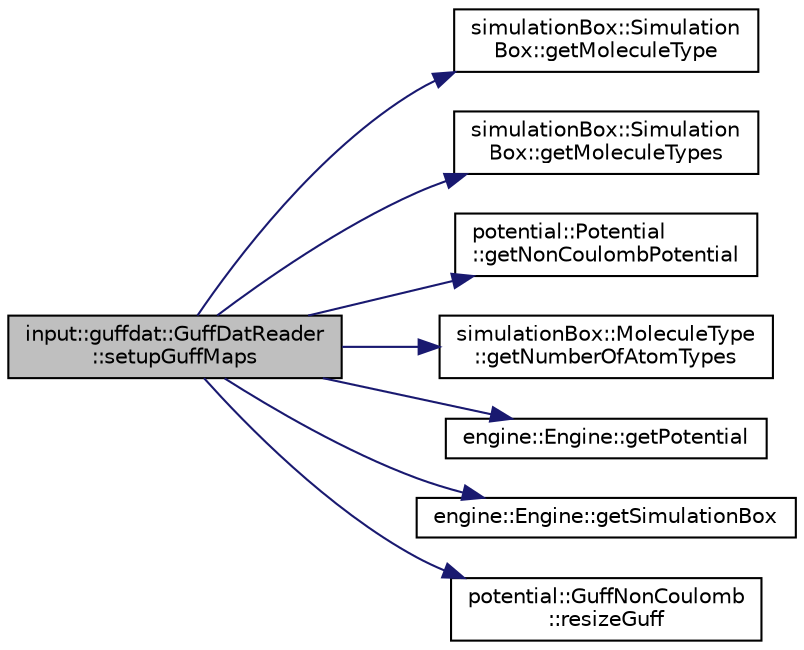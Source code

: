 digraph "input::guffdat::GuffDatReader::setupGuffMaps"
{
 // LATEX_PDF_SIZE
  edge [fontname="Helvetica",fontsize="10",labelfontname="Helvetica",labelfontsize="10"];
  node [fontname="Helvetica",fontsize="10",shape=record];
  rankdir="LR";
  Node1 [label="input::guffdat::GuffDatReader\l::setupGuffMaps",height=0.2,width=0.4,color="black", fillcolor="grey75", style="filled", fontcolor="black",tooltip="constructs the guff dat 4d vectors"];
  Node1 -> Node2 [color="midnightblue",fontsize="10",style="solid",fontname="Helvetica"];
  Node2 [label="simulationBox::Simulation\lBox::getMoleculeType",height=0.2,width=0.4,color="black", fillcolor="white", style="filled",URL="$classsimulationBox_1_1SimulationBox.html#a24eed197937af03b2a555e2eb23a1631",tooltip=" "];
  Node1 -> Node3 [color="midnightblue",fontsize="10",style="solid",fontname="Helvetica"];
  Node3 [label="simulationBox::Simulation\lBox::getMoleculeTypes",height=0.2,width=0.4,color="black", fillcolor="white", style="filled",URL="$classsimulationBox_1_1SimulationBox.html#add72a043d0b7f2254c69a3be05d3ad08",tooltip=" "];
  Node1 -> Node4 [color="midnightblue",fontsize="10",style="solid",fontname="Helvetica"];
  Node4 [label="potential::Potential\l::getNonCoulombPotential",height=0.2,width=0.4,color="black", fillcolor="white", style="filled",URL="$classpotential_1_1Potential.html#a4b69ae036ee8b76211274752dc56432e",tooltip=" "];
  Node1 -> Node5 [color="midnightblue",fontsize="10",style="solid",fontname="Helvetica"];
  Node5 [label="simulationBox::MoleculeType\l::getNumberOfAtomTypes",height=0.2,width=0.4,color="black", fillcolor="white", style="filled",URL="$classsimulationBox_1_1MoleculeType.html#adfb83198664f185581a762ec7a96a395",tooltip="finds number of different atom types in molecule"];
  Node1 -> Node6 [color="midnightblue",fontsize="10",style="solid",fontname="Helvetica"];
  Node6 [label="engine::Engine::getPotential",height=0.2,width=0.4,color="black", fillcolor="white", style="filled",URL="$classengine_1_1Engine.html#a9fcb82f7f798da8ec1f3c2b6ec2356a6",tooltip=" "];
  Node1 -> Node7 [color="midnightblue",fontsize="10",style="solid",fontname="Helvetica"];
  Node7 [label="engine::Engine::getSimulationBox",height=0.2,width=0.4,color="black", fillcolor="white", style="filled",URL="$classengine_1_1Engine.html#ace473cd47266e64aee716132e724bfbc",tooltip=" "];
  Node1 -> Node8 [color="midnightblue",fontsize="10",style="solid",fontname="Helvetica"];
  Node8 [label="potential::GuffNonCoulomb\l::resizeGuff",height=0.2,width=0.4,color="black", fillcolor="white", style="filled",URL="$classpotential_1_1GuffNonCoulomb.html#af0300c7b120002b8a9392ab3b3b43987",tooltip=" "];
}
